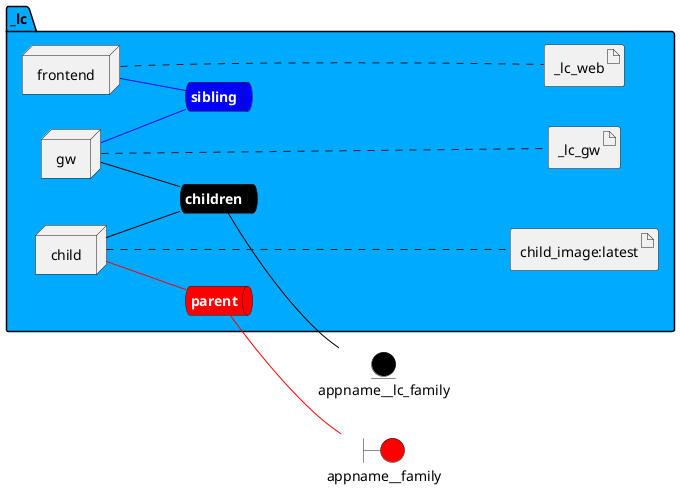 @startuml

left to right direction


boundary appname__family #red


entity appname__lc_family #black




package "_lc" #00aaff {
    queue childrennet #black [
            <b><color:white>children</color></b>
    ]
    
    childrennet -[#black]- appname__lc_family
    
    queue siblingnet #blue [
            <b><color:white>sibling</color></b>
    ]
    
    queue parentnet #red [
            <b><color:white>parent</color></b>
    ]
    
    parentnet -[#red]- appname__family
    

node "child" as childService
node "frontend" as frontendService
node "gw" as gwService


        artifact "child_image:latest" as child_imagelatestimage
    
        artifact "_lc_web" as _lc_webimage
    
        artifact "_lc_gw" as _lc_gwimage
    
}

childService -[#black]- childrennet

childService -[#red]- parentnet

frontendService -[#blue]- siblingnet

gwService -[#black]- childrennet

gwService -[#blue]- siblingnet
childService .... child_imagelatestimage
frontendService .... _lc_webimage
gwService .... _lc_gwimage


@enduml

